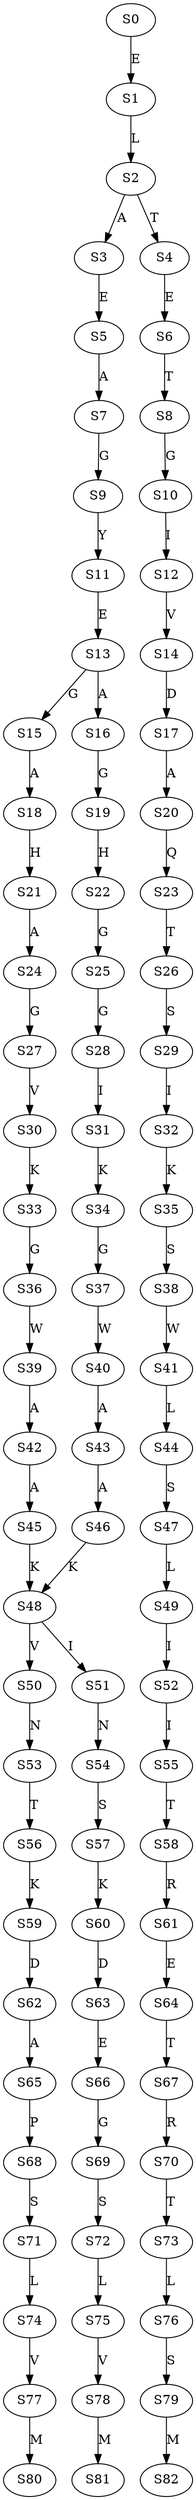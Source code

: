 strict digraph  {
	S0 -> S1 [ label = E ];
	S1 -> S2 [ label = L ];
	S2 -> S3 [ label = A ];
	S2 -> S4 [ label = T ];
	S3 -> S5 [ label = E ];
	S4 -> S6 [ label = E ];
	S5 -> S7 [ label = A ];
	S6 -> S8 [ label = T ];
	S7 -> S9 [ label = G ];
	S8 -> S10 [ label = G ];
	S9 -> S11 [ label = Y ];
	S10 -> S12 [ label = I ];
	S11 -> S13 [ label = E ];
	S12 -> S14 [ label = V ];
	S13 -> S15 [ label = G ];
	S13 -> S16 [ label = A ];
	S14 -> S17 [ label = D ];
	S15 -> S18 [ label = A ];
	S16 -> S19 [ label = G ];
	S17 -> S20 [ label = A ];
	S18 -> S21 [ label = H ];
	S19 -> S22 [ label = H ];
	S20 -> S23 [ label = Q ];
	S21 -> S24 [ label = A ];
	S22 -> S25 [ label = G ];
	S23 -> S26 [ label = T ];
	S24 -> S27 [ label = G ];
	S25 -> S28 [ label = G ];
	S26 -> S29 [ label = S ];
	S27 -> S30 [ label = V ];
	S28 -> S31 [ label = I ];
	S29 -> S32 [ label = I ];
	S30 -> S33 [ label = K ];
	S31 -> S34 [ label = K ];
	S32 -> S35 [ label = K ];
	S33 -> S36 [ label = G ];
	S34 -> S37 [ label = G ];
	S35 -> S38 [ label = S ];
	S36 -> S39 [ label = W ];
	S37 -> S40 [ label = W ];
	S38 -> S41 [ label = W ];
	S39 -> S42 [ label = A ];
	S40 -> S43 [ label = A ];
	S41 -> S44 [ label = L ];
	S42 -> S45 [ label = A ];
	S43 -> S46 [ label = A ];
	S44 -> S47 [ label = S ];
	S45 -> S48 [ label = K ];
	S46 -> S48 [ label = K ];
	S47 -> S49 [ label = L ];
	S48 -> S50 [ label = V ];
	S48 -> S51 [ label = I ];
	S49 -> S52 [ label = I ];
	S50 -> S53 [ label = N ];
	S51 -> S54 [ label = N ];
	S52 -> S55 [ label = I ];
	S53 -> S56 [ label = T ];
	S54 -> S57 [ label = S ];
	S55 -> S58 [ label = T ];
	S56 -> S59 [ label = K ];
	S57 -> S60 [ label = K ];
	S58 -> S61 [ label = R ];
	S59 -> S62 [ label = D ];
	S60 -> S63 [ label = D ];
	S61 -> S64 [ label = E ];
	S62 -> S65 [ label = A ];
	S63 -> S66 [ label = E ];
	S64 -> S67 [ label = T ];
	S65 -> S68 [ label = P ];
	S66 -> S69 [ label = G ];
	S67 -> S70 [ label = R ];
	S68 -> S71 [ label = S ];
	S69 -> S72 [ label = S ];
	S70 -> S73 [ label = T ];
	S71 -> S74 [ label = L ];
	S72 -> S75 [ label = L ];
	S73 -> S76 [ label = L ];
	S74 -> S77 [ label = V ];
	S75 -> S78 [ label = V ];
	S76 -> S79 [ label = S ];
	S77 -> S80 [ label = M ];
	S78 -> S81 [ label = M ];
	S79 -> S82 [ label = M ];
}
